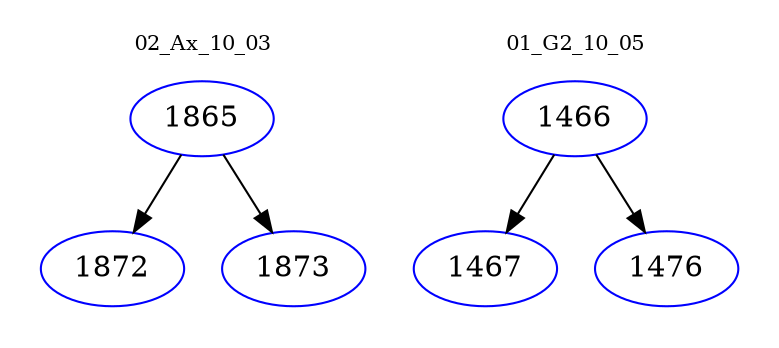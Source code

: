 digraph{
subgraph cluster_0 {
color = white
label = "02_Ax_10_03";
fontsize=10;
T0_1865 [label="1865", color="blue"]
T0_1865 -> T0_1872 [color="black"]
T0_1872 [label="1872", color="blue"]
T0_1865 -> T0_1873 [color="black"]
T0_1873 [label="1873", color="blue"]
}
subgraph cluster_1 {
color = white
label = "01_G2_10_05";
fontsize=10;
T1_1466 [label="1466", color="blue"]
T1_1466 -> T1_1467 [color="black"]
T1_1467 [label="1467", color="blue"]
T1_1466 -> T1_1476 [color="black"]
T1_1476 [label="1476", color="blue"]
}
}
